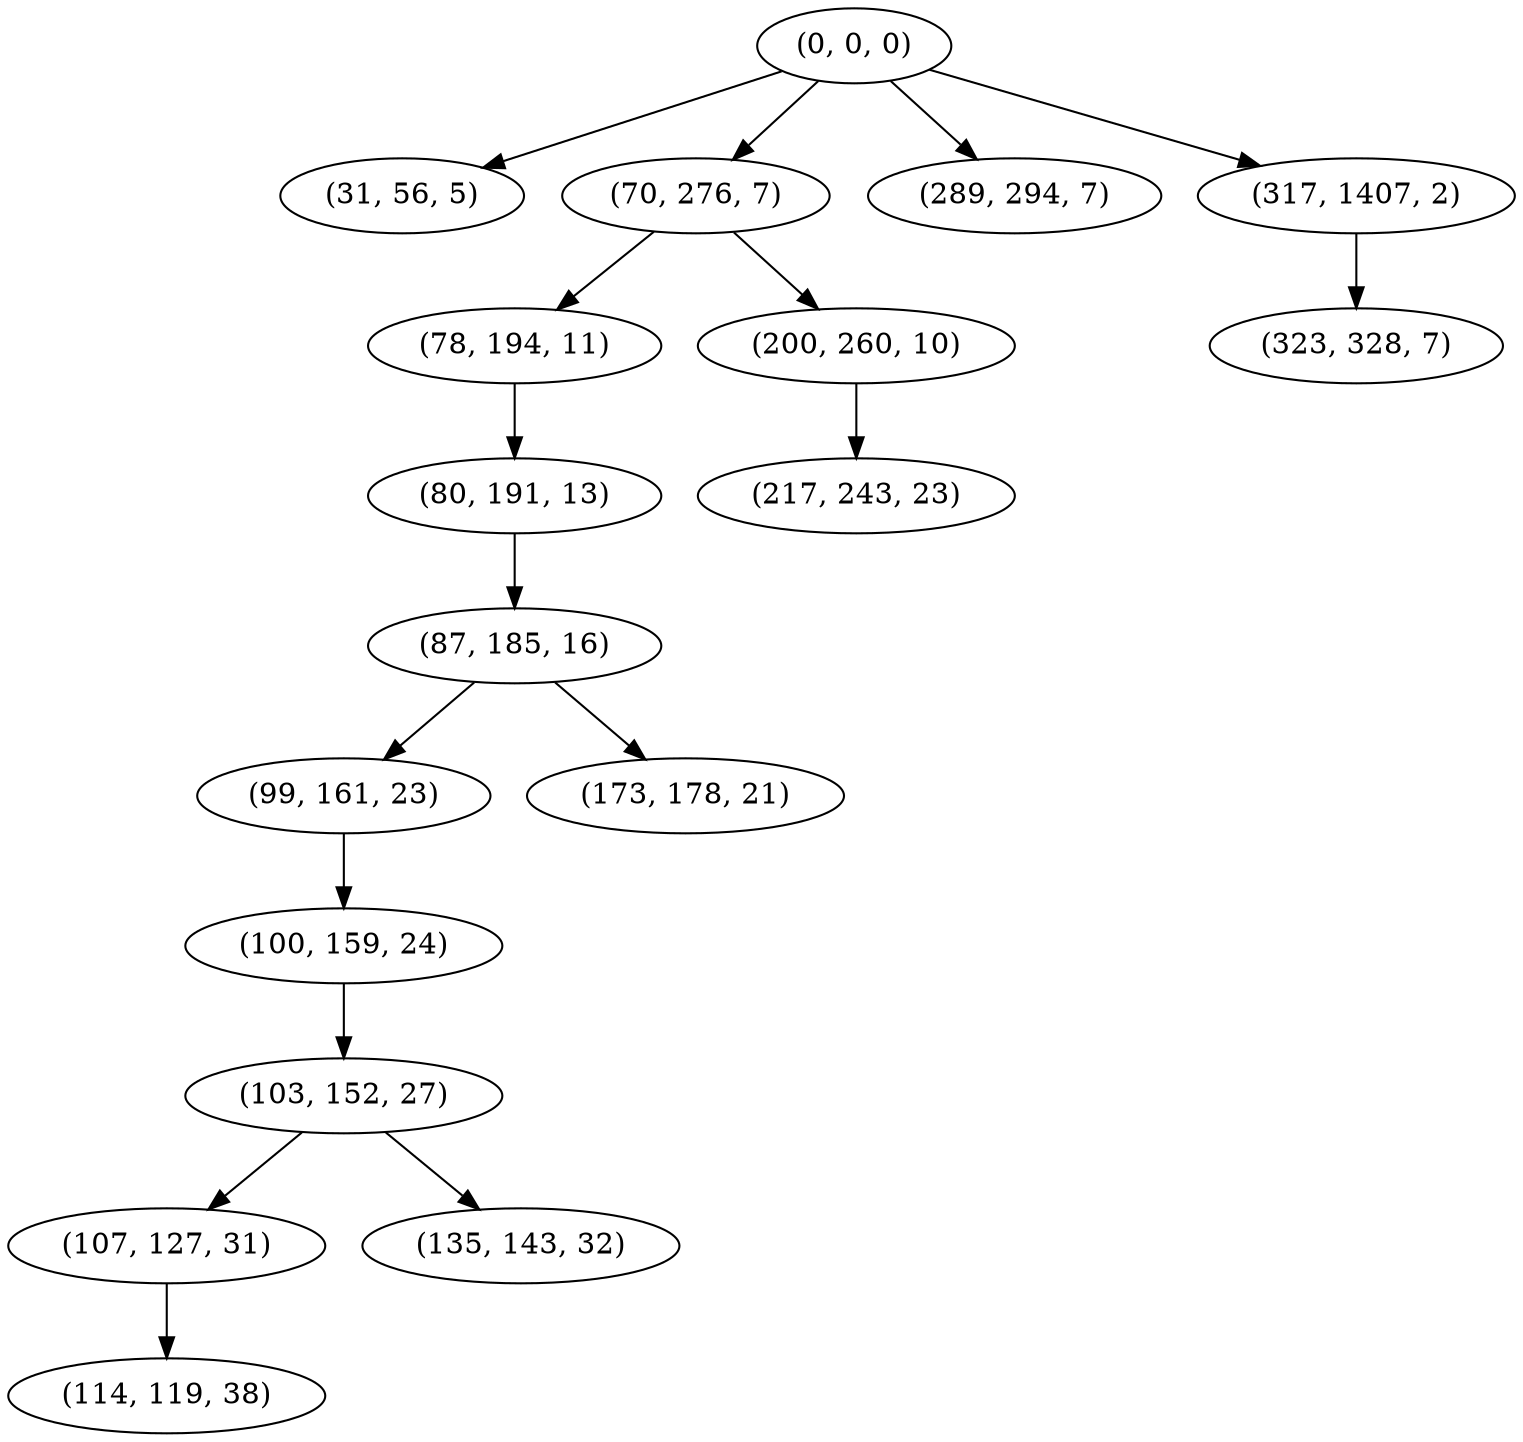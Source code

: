 digraph tree {
    "(0, 0, 0)";
    "(31, 56, 5)";
    "(70, 276, 7)";
    "(78, 194, 11)";
    "(80, 191, 13)";
    "(87, 185, 16)";
    "(99, 161, 23)";
    "(100, 159, 24)";
    "(103, 152, 27)";
    "(107, 127, 31)";
    "(114, 119, 38)";
    "(135, 143, 32)";
    "(173, 178, 21)";
    "(200, 260, 10)";
    "(217, 243, 23)";
    "(289, 294, 7)";
    "(317, 1407, 2)";
    "(323, 328, 7)";
    "(0, 0, 0)" -> "(31, 56, 5)";
    "(0, 0, 0)" -> "(70, 276, 7)";
    "(0, 0, 0)" -> "(289, 294, 7)";
    "(0, 0, 0)" -> "(317, 1407, 2)";
    "(70, 276, 7)" -> "(78, 194, 11)";
    "(70, 276, 7)" -> "(200, 260, 10)";
    "(78, 194, 11)" -> "(80, 191, 13)";
    "(80, 191, 13)" -> "(87, 185, 16)";
    "(87, 185, 16)" -> "(99, 161, 23)";
    "(87, 185, 16)" -> "(173, 178, 21)";
    "(99, 161, 23)" -> "(100, 159, 24)";
    "(100, 159, 24)" -> "(103, 152, 27)";
    "(103, 152, 27)" -> "(107, 127, 31)";
    "(103, 152, 27)" -> "(135, 143, 32)";
    "(107, 127, 31)" -> "(114, 119, 38)";
    "(200, 260, 10)" -> "(217, 243, 23)";
    "(317, 1407, 2)" -> "(323, 328, 7)";
}
